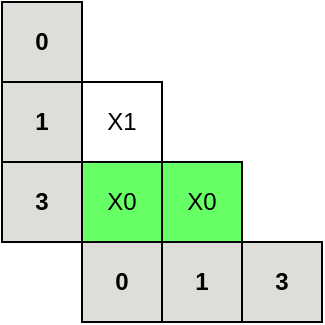 <mxfile version="24.0.1" type="device">
  <diagram name="Seite-1" id="DV2gFybMHqL50xg0uv3c">
    <mxGraphModel dx="637" dy="307" grid="1" gridSize="10" guides="1" tooltips="1" connect="1" arrows="1" fold="1" page="1" pageScale="1" pageWidth="827" pageHeight="1169" math="0" shadow="0">
      <root>
        <mxCell id="0" />
        <mxCell id="1" parent="0" />
        <mxCell id="gaEJztT3Mrqc9i1CY80R-1" value="0" style="whiteSpace=wrap;html=1;aspect=fixed;fontStyle=1;fillColor=#deddda;" parent="1" vertex="1">
          <mxGeometry x="320" y="240" width="40" height="40" as="geometry" />
        </mxCell>
        <mxCell id="gaEJztT3Mrqc9i1CY80R-2" value="1" style="whiteSpace=wrap;html=1;aspect=fixed;fontStyle=1;fillColor=#deddda;" parent="1" vertex="1">
          <mxGeometry x="320" y="280" width="40" height="40" as="geometry" />
        </mxCell>
        <mxCell id="gaEJztT3Mrqc9i1CY80R-4" value="3" style="whiteSpace=wrap;html=1;aspect=fixed;fontStyle=1;fillColor=#deddda;" parent="1" vertex="1">
          <mxGeometry x="320" y="320" width="40" height="40" as="geometry" />
        </mxCell>
        <mxCell id="gaEJztT3Mrqc9i1CY80R-7" value="0" style="whiteSpace=wrap;html=1;aspect=fixed;fontStyle=1;fillColor=#deddda;" parent="1" vertex="1">
          <mxGeometry x="360" y="360" width="40" height="40" as="geometry" />
        </mxCell>
        <mxCell id="gaEJztT3Mrqc9i1CY80R-8" value="1" style="whiteSpace=wrap;html=1;aspect=fixed;fontStyle=1;fillColor=#deddda;" parent="1" vertex="1">
          <mxGeometry x="400" y="360" width="40" height="40" as="geometry" />
        </mxCell>
        <mxCell id="gaEJztT3Mrqc9i1CY80R-10" value="3" style="whiteSpace=wrap;html=1;aspect=fixed;fontStyle=1;fillColor=#deddda;" parent="1" vertex="1">
          <mxGeometry x="440" y="360" width="40" height="40" as="geometry" />
        </mxCell>
        <mxCell id="Yuw29JBI0Z46UQAlAM8M-1" value="X1" style="whiteSpace=wrap;html=1;aspect=fixed;fillColor=none;" parent="1" vertex="1">
          <mxGeometry x="360" y="280" width="40" height="40" as="geometry" />
        </mxCell>
        <mxCell id="gin_aBzge7S9TD730r3t-1" value="&lt;div&gt;X0&lt;/div&gt;" style="whiteSpace=wrap;html=1;aspect=fixed;fillColor=#66FF66;" vertex="1" parent="1">
          <mxGeometry x="360" y="320" width="40" height="40" as="geometry" />
        </mxCell>
        <mxCell id="gin_aBzge7S9TD730r3t-2" value="&lt;div&gt;X0&lt;/div&gt;" style="whiteSpace=wrap;html=1;aspect=fixed;fillColor=#66FF66;" vertex="1" parent="1">
          <mxGeometry x="400" y="320" width="40" height="40" as="geometry" />
        </mxCell>
      </root>
    </mxGraphModel>
  </diagram>
</mxfile>
